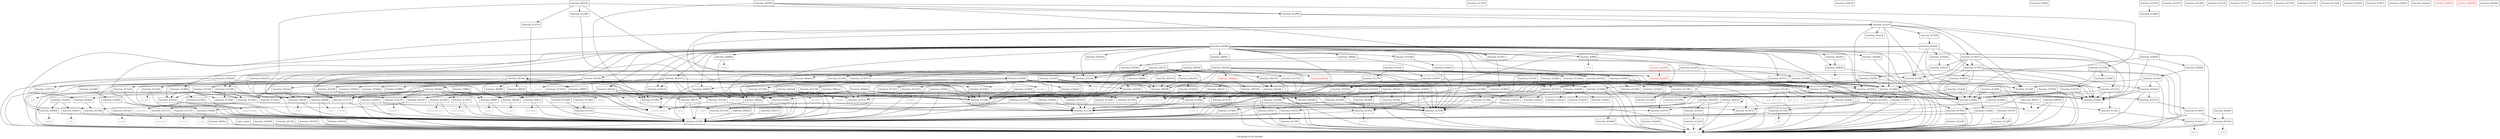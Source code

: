 digraph "Call graph of the module." {
  label="Call graph of the module.";
  node [shape=record];

  Node_function_402ce8 [label="{function_402ce8}"];
  Node_function_402e24 [label="{function_402e24}"];
  Node_function_410370 [label="{function_410370}"];
  Node_function_40ffbc [label="{function_40ffbc}"];
  Node_function_40e348 [label="{function_40e348}"];
  Node_function_40e5a4 [label="{function_40e5a4}"];
  Node_function_40ffe0 [label="{function_40ffe0}"];
  Node_function_40e924 [label="{function_40e924}"];
  Node_function_40a90c [label="{function_40a90c}"];
  Node_function_40fb20 [label="{function_40fb20}"];
  Node_function_40aa34 [label="{function_40aa34}"];
  Node_function_410420 [label="{function_410420}"];
  Node_function_402f30 [label="{function_402f30}"];
  Node_function_410340 [label="{function_410340}"];
  Node_function_4032d0 [label="{function_4032d0}"];
  Node_function_4102e0 [label="{function_4102e0}"];
  Node_function_403420 [label="{function_403420}"];
  Node_function_4102c0 [label="{function_4102c0}"];
  Node_function_4103d0 [label="{function_4103d0}"];
  Node_function_40375c [label="{function_40375c}"];
  Node_function_4039d4 [label="{function_4039d4}"];
  Node_function_410240 [label="{function_410240}"];
  Node_function_403c0c [label="{function_403c0c}"];
  Node_function_40fb80 [label="{function_40fb80}"];
  Node_function_40e95c [label="{function_40e95c}"];
  Node_function_410060 [label="{function_410060}"];
  Node_function_40fee0 [label="{function_40fee0}"];
  Node_function_40d100 [label="{function_40d100}"];
  Node_function_40ff40 [label="{function_40ff40}"];
  Node_function_40d304 [label="{function_40d304}"];
  Node_function_40e9f4 [label="{function_40e9f4}"];
  Node_function_40fbe0 [label="{function_40fbe0}"];
  Node_function_403e24 [label="{function_403e24}"];
  Node_function_40aab4 [label="{function_40aab4}"];
  Node_function_40fc40 [label="{function_40fc40}"];
  Node_function_40f990 [label="{function_40f990}"];
  Node_function_4100c0 [label="{function_4100c0}"];
  Node_function_40f9d0 [label="{function_40f9d0}"];
  Node_function_40fca0 [label="{function_40fca0}"];
  Node_function_40fd00 [label="{function_40fd00}"];
  Node_function_4102a0 [label="{function_4102a0}"];
  Node_function_404188 [label="{function_404188}"];
  Node_function_40fd50 [label="{function_40fd50}"];
  Node_function_4103b0 [label="{function_4103b0}"];
  Node_function_410140 [label="{function_410140}"];
  Node_function_40fa60 [label="{function_40fa60}"];
  Node_function_40fdb0 [label="{function_40fdb0}"];
  Node_function_40a530 [label="{function_40a530}"];
  Node_function_40fe10 [label="{function_40fe10}"];
  Node_function_40c7ec [label="{function_40c7ec}"];
  Node_function_40fad0 [label="{function_40fad0}"];
  Node_function_4101a0 [label="{function_4101a0}"];
  Node_function_40fe70 [label="{function_40fe70}"];
  Node_function_40a5dc [label="{function_40a5dc}"];
  Node_function_40a7a8 [label="{function_40a7a8}"];
  Node_function_410820 [label="{function_410820}"];
  Node_function_410904 [label="{function_410904}"];
  Node_function_4110b0 [label="{function_4110b0}"];
  Node_function_411190 [label="{function_411190}"];
  Node_function_411200 [label="{function_411200}"];
  Node_function_411420 [label="{function_411420}"];
  Node_function_41148c [label="{function_41148c}"];
  Node_function_41291c [label="{function_41291c}"];
  Node_function_410530 [label="{function_410530}"];
  Node_function_4105e8 [label="{function_4105e8}"];
  Node_function_410608 [label="{function_410608}"];
  Node_function_410730 [label="{function_410730}"];
  Node_function_4107a0 [label="{function_4107a0}"];
  Node_function_417eb0 [label="{function_417eb0}"];
  Node_function_417f10 [label="{function_417f10}"];
  Node_function_418110 [label="{function_418110}"];
  Node_function_418180 [label="{function_418180}"];
  Node_function_418310 [label="{function_418310}"];
  Node_function_418450 [label="{function_418450}"];
  Node_function_4187c0 [label="{function_4187c0}"];
  Node_function_418830 [label="{function_418830}"];
  Node_function_418910 [label="{function_418910}"];
  Node_function_418aa0 [label="{function_418aa0}"];
  Node_function_418d20 [label="{function_418d20}"];
  Node_function_418e30 [label="{function_418e30}"];
  Node_function_418e34 [label="{function_418e34}"];
  Node_function_418f00 [label="{function_418f00}"];
  Node_function_418fc0 [label="{function_418fc0}"];
  Node_function_418fc4 [label="{function_418fc4}"];
  Node_function_419010 [label="{function_419010}"];
  Node_function_4190a0 [label="{function_4190a0}"];
  Node_function_419190 [label="{function_419190}"];
  Node_function_41944c [label="{function_41944c}"];
  Node_function_419640 [label="{function_419640}"];
  Node_function_4199a0 [label="{function_4199a0}"];
  Node_function_419ab0 [label="{function_419ab0}"];
  Node_function_419ba0 [label="{function_419ba0}"];
  Node_function_419c50 [label="{function_419c50}"];
  Node_function_419ca0 [label="{function_419ca0}"];
  Node_function_419e00 [label="{function_419e00}"];
  Node_function_419e6c [label="{function_419e6c}"];
  Node_function_41a2a0 [label="{function_41a2a0}"];
  Node_function_41a2f0 [label="{function_41a2f0}"];
  Node_function_41a3a0 [label="{function_41a3a0}"];
  Node_function_41a3e0 [label="{function_41a3e0}"];
  Node_function_41a570 [label="{function_41a570}"];
  Node_function_41a5e0 [label="{function_41a5e0}"];
  Node_function_41a700 [label="{function_41a700}"];
  Node_function_41a860 [label="{function_41a860}"];
  Node_function_41a8b0 [label="{function_41a8b0}"];
  Node_function_41a940 [label="{function_41a940}"];
  Node_function_41a9a0 [label="{function_41a9a0}"];
  Node_function_41aa90 [label="{function_41aa90}"];
  Node_function_41ab00 [label="{function_41ab00}"];
  Node___asm_neg_d_double [color="gray50", fontcolor="gray50", label="{__asm_neg_d_double}"];
  Node___asm_cfc1_i32 [color="gray50", fontcolor="gray50", label="{__asm_cfc1_i32}"];
  Node___asm_ctc1 [color="gray50", fontcolor="gray50", label="{__asm_ctc1}"];
  Node_unknown_0 [color="gray50", fontcolor="gray50", label="{unknown_0}"];
  Node_pipe [color="gray50", fontcolor="gray50", label="{pipe}"];
  Node_access [color="gray50", fontcolor="gray50", label="{access}"];
  Node_chdir [color="gray50", fontcolor="gray50", label="{chdir}"];
  Node_close [color="gray50", fontcolor="gray50", label="{close}"];
  Node_dup2 [color="gray50", fontcolor="gray50", label="{dup2}"];
  Node_fork [color="gray50", fontcolor="gray50", label="{fork}"];
  Node_geteuid [color="gray50", fontcolor="gray50", label="{geteuid}"];
  Node_getpid [color="gray50", fontcolor="gray50", label="{getpid}"];
  Node_getrlimit [color="gray50", fontcolor="gray50", label="{getrlimit}"];
  Node_ioctl [color="gray50", fontcolor="gray50", label="{ioctl}"];
  Node_kill [color="gray50", fontcolor="gray50", label="{kill}"];
  Node_open [color="gray50", fontcolor="gray50", label="{open}"];
  Node_prctl [color="gray50", fontcolor="gray50", label="{prctl}"];
  Node_read [color="gray50", fontcolor="gray50", label="{read}"];
  Node_setsid [color="gray50", fontcolor="gray50", label="{setsid}"];
  Node_sigprocmask [color="gray50", fontcolor="gray50", label="{sigprocmask}"];
  Node_time [color="gray50", fontcolor="gray50", label="{time}"];
  Node_write [color="gray50", fontcolor="gray50", label="{write}"];
  Node_connect [color="gray50", fontcolor="gray50", label="{connect}"];
  Node_getsockname [color="gray50", fontcolor="gray50", label="{getsockname}"];
  Node_getsockopt [color="gray50", fontcolor="gray50", label="{getsockopt}"];
  Node_recv [color="gray50", fontcolor="gray50", label="{recv}"];
  Node_send [color="gray50", fontcolor="gray50", label="{send}"];
  Node_sendto [color="gray50", fontcolor="gray50", label="{sendto}"];
  Node_setsockopt [color="gray50", fontcolor="gray50", label="{setsockopt}"];
  Node_socket [color="gray50", fontcolor="gray50", label="{socket}"];
  Node_sigaction [color="gray50", fontcolor="gray50", label="{sigaction}"];
  Node_execve [color="gray50", fontcolor="gray50", label="{execve}"];
  Node_getegid [color="gray50", fontcolor="gray50", label="{getegid}"];
  Node_getgid [color="gray50", fontcolor="gray50", label="{getgid}"];
  Node_getuid [color="gray50", fontcolor="gray50", label="{getuid}"];
  Node_nanosleep [color="gray50", fontcolor="gray50", label="{nanosleep}"];
  Node_wait4 [color="gray50", fontcolor="gray50", label="{wait4}"];
  Node_brk [color="gray50", fontcolor="gray50", label="{brk}"];
  Node_poll [color="gray50", fontcolor="gray50", label="{poll}"];
  Node_llvm_bswap_i32 [color="gray50", fontcolor="gray50", label="{llvm_bswap_i32}"];
  Node_abort [color="gray50", fontcolor="gray50", label="{abort}"];
  Node_fabsf [color="gray50", fontcolor="gray50", label="{fabsf}"];
  Node_function_411a80 [label="{function_411a80}"];
  Node_function_411b00 [label="{function_411b00}"];
  Node_function_411c20 [label="{function_411c20}"];
  Node_function_411d60 [label="{function_411d60}"];
  Node_function_411df0 [label="{function_411df0}"];
  Node_function_411e30 [label="{function_411e30}"];
  Node_function_411e34 [label="{function_411e34}"];
  Node_function_411f2c [label="{function_411f2c}"];
  Node_function_411f30 [label="{function_411f30}"];
  Node_function_411f60 [label="{function_411f60}"];
  Node_function_411f90 [label="{function_411f90}"];
  Node_function_412050 [label="{function_412050}"];
  Node_function_412110 [label="{function_412110}"];
  Node_function_412210 [label="{function_412210}"];
  Node_function_412310 [label="{function_412310}"];
  Node_function_412360 [label="{function_412360}"];
  Node_function_4124f0 [label="{function_4124f0}"];
  Node_function_412510 [label="{function_412510}"];
  Node_function_412530 [label="{function_412530}"];
  Node_function_4125d0 [label="{function_4125d0}"];
  Node_function_4125f0 [label="{function_4125f0}"];
  Node_function_412630 [label="{function_412630}"];
  Node_function_4126e0 [label="{function_4126e0}"];
  Node_function_412708 [label="{function_412708}"];
  Node_function_412720 [label="{function_412720}"];
  Node_function_412748 [label="{function_412748}"];
  Node_function_412760 [label="{function_412760}"];
  Node_function_412798 [label="{function_412798}"];
  Node_function_412860 [label="{function_412860}"];
  Node_fcntl [color="gray50", fontcolor="gray50", label="{fcntl}"];
  Node_exit [color="gray50", fontcolor="gray50", label="{exit}"];
  Node_function_412940 [label="{function_412940}"];
  Node_function_412990 [label="{function_412990}"];
  Node_function_412a10 [label="{function_412a10}"];
  Node_function_412e70 [label="{function_412e70}"];
  Node_function_412ed0 [label="{function_412ed0}"];
  Node_function_412f30 [label="{function_412f30}"];
  Node_function_412fb0 [label="{function_412fb0}"];
  Node_function_413010 [label="{function_413010}"];
  Node_function_413070 [label="{function_413070}"];
  Node_function_4130f0 [label="{function_4130f0}"];
  Node_function_413170 [label="{function_413170}"];
  Node_function_4131d0 [label="{function_4131d0}"];
  Node_function_413240 [label="{function_413240}"];
  Node_function_413280 [label="{function_413280}"];
  Node_function_413380 [label="{function_413380}"];
  Node_function_4133a8 [label="{function_4133a8}"];
  Node_function_4133d4 [label="{function_4133d4}"];
  Node_function_413410 [label="{function_413410}"];
  Node_function_413600 [label="{function_413600}"];
  Node_function_413790 [label="{function_413790}"];
  Node_function_413850 [label="{function_413850}"];
  Node_function_41387c [label="{function_41387c}"];
  Node_function_413898 [label="{function_413898}"];
  Node_function_413a10 [label="{function_413a10}"];
  Node_function_413a30 [label="{function_413a30}"];
  Node_function_413ad4 [label="{function_413ad4}"];
  Node_function_413b84 [label="{function_413b84}"];
  Node_function_413c54 [label="{function_413c54}"];
  Node_function_413d00 [label="{function_413d00}"];
  Node_function_413e3c [label="{function_413e3c}"];
  Node_function_413eec [label="{function_413eec}"];
  Node_function_414060 [label="{function_414060}"];
  Node_function_4141b0 [label="{function_4141b0}"];
  Node_function_4143f0 [label="{function_4143f0}"];
  Node_function_414410 [label="{function_414410}"];
  Node_function_414680 [label="{function_414680}"];
  Node_function_414770 [label="{function_414770}"];
  Node_function_414840 [label="{function_414840}"];
  Node_function_414a80 [label="{function_414a80}"];
  Node_function_414b44 [label="{function_414b44}"];
  Node_function_414b4c [label="{function_414b4c}"];
  Node_function_414b54 [label="{function_414b54}"];
  Node_function_414bdc [label="{function_414bdc}"];
  Node_function_414c68 [label="{function_414c68}"];
  Node_function_415020 [label="{function_415020}"];
  Node_function_415110 [label="{function_415110}"];
  Node_function_415170 [label="{function_415170}"];
  Node_function_4151d0 [label="{function_4151d0}"];
  Node_function_415230 [label="{function_415230}"];
  Node_function_415290 [label="{function_415290}"];
  Node_function_4152f0 [label="{function_4152f0}"];
  Node_function_415350 [label="{function_415350}"];
  Node_function_4153e0 [label="{function_4153e0}"];
  Node_function_415440 [label="{function_415440}"];
  Node_function_415460 [label="{function_415460}"];
  Node_function_4154d0 [label="{function_4154d0}"];
  Node_function_415510 [label="{function_415510}"];
  Node_function_415600 [label="{function_415600}"];
  Node_function_415650 [label="{function_415650}"];
  Node_function_415770 [label="{function_415770}"];
  Node_function_415950 [label="{function_415950}"];
  Node_function_415a90 [label="{function_415a90}"];
  Node_function_415b20 [label="{function_415b20}"];
  Node_function_415b70 [label="{function_415b70}"];
  Node_function_415cd0 [label="{function_415cd0}"];
  Node_function_416520 [label="{function_416520}"];
  Node_function_416630 [label="{function_416630}"];
  Node_function_416634 [label="{function_416634}"];
  Node_function_416740 [label="{function_416740}"];
  Node_function_416a70 [label="{function_416a70}"];
  Node_function_416ac0 [label="{function_416ac0}"];
  Node_function_416bd0 [label="{function_416bd0}"];
  Node_function_416ca0 [label="{function_416ca0}"];
  Node_function_416ca4 [label="{function_416ca4}"];
  Node_function_416ce0 [label="{function_416ce0}"];
  Node_function_416e00 [label="{function_416e00}"];
  Node_function_417810 [label="{function_417810}"];
  Node_function_417bf0 [label="{function_417bf0}"];
  Node_function_417c60 [label="{function_417c60}"];
  Node_function_417e10 [label="{function_417e10}"];
  Node_function_417e40 [label="{function_417e40}"];
  Node___pseudo_call [color="gray50", fontcolor="gray50", label="{__pseudo_call}"];
  Node___pseudo_branch [color="gray50", fontcolor="gray50", label="{__pseudo_branch}"];
  Node_function_4000cc [label="{function_4000cc}"];
  Node_function_400160 [label="{function_400160}"];
  Node_function_40021c [label="{function_40021c}"];
  Node_entry_point [label="{entry_point}"];
  Node_function_4004cc [label="{function_4004cc}"];
  Node_function_4005f8 [label="{function_4005f8}"];
  Node_function_4007d0 [label="{function_4007d0}"];
  Node_function_4008e8 [color="red", fontcolor="red", label="{function_4008e8}"];
  Node_function_400940 [color="red", fontcolor="red", label="{function_400940}"];
  Node_function_400998 [color="red", fontcolor="red", label="{function_400998}"];
  Node_function_400a2c [label="{function_400a2c}"];
  Node_function_400b94 [color="red", fontcolor="red", label="{function_400b94}"];
  Node_function_400c64 [color="red", fontcolor="red", label="{function_400c64}"];
  Node_function_400ccc [label="{function_400ccc}"];
  Node_function_400d98 [color="red", fontcolor="red", label="{function_400d98}"];
  Node_function_400dfc [label="{function_400dfc}"];
  Node_function_400fc8 [label="{function_400fc8}"];
  Node_function_401080 [label="{function_401080}"];
  Node_function_4012bc [label="{function_4012bc}"];
  Node_function_401554 [label="{function_401554}"];
  Node_function_401b04 [label="{function_401b04}"];
  Node_function_401b7c [label="{function_401b7c}"];
  Node_function_401bf4 [label="{function_401bf4}"];
  Node_function_401d4c [label="{function_401d4c}"];
  Node_function_4021c0 [label="{function_4021c0}"];
  Node_function_40243c [label="{function_40243c}"];
  Node_function_402560 [label="{function_402560}"];
  Node_function_402610 [label="{function_402610}"];
  Node_function_4028a0 [label="{function_4028a0}"];
  Node_function_402940 [label="{function_402940}"];
  Node_function_4029e4 [label="{function_4029e4}"];
  Node_function_402ce8 -> Node_function_40ff40;
  Node_function_402ce8 -> Node_function_40fbe0;
  Node_function_402ce8 -> Node_function_411d60;
  Node_function_402ce8 -> Node_function_412210;
  Node_function_402ce8 -> Node_function_40243c;
  Node_function_402ce8 -> Node_function_402940;
  Node_function_402e24 -> Node_function_4005f8;
  Node_function_40ffbc -> Node_function_40ff40;
  Node_function_40e348 -> Node_function_403420;
  Node_function_40e348 -> Node_function_40fbe0;
  Node_function_40e348 -> Node_abort;
  Node_function_40e348 -> Node_function_411d60;
  Node_function_40e348 -> Node_function_411e30;
  Node_function_40e348 -> Node_function_411f60;
  Node_function_40e348 -> Node_function_413170;
  Node_function_40e348 -> Node_function_4143f0;
  Node_function_40e5a4 -> Node_function_40ff40;
  Node_function_40e5a4 -> Node_function_40fbe0;
  Node_function_40e5a4 -> Node_function_40fe70;
  Node_function_40e5a4 -> Node_function_411d60;
  Node_function_40e5a4 -> Node_function_411f60;
  Node_function_40e5a4 -> Node_function_412210;
  Node_function_40e5a4 -> Node_function_412748;
  Node_function_40e5a4 -> Node_function_412940;
  Node_function_40e5a4 -> Node_function_412e70;
  Node_function_40e5a4 -> Node_function_412ed0;
  Node_function_40e5a4 -> Node_function_413170;
  Node_function_40e5a4 -> Node_function_40243c;
  Node_function_40ffe0 -> Node_prctl;
  Node_function_40ffe0 -> Node___pseudo_call;
  Node_function_40a90c -> Node_function_4005f8;
  Node_function_40fb20 -> Node_access;
  Node_function_40fb20 -> Node___pseudo_call;
  Node_function_40aa34 -> Node_function_40fbe0;
  Node_function_410420 -> Node_function_410904;
  Node_function_410420 -> Node_function_4105e8;
  Node_function_402f30 -> Node_function_4100c0;
  Node_function_402f30 -> Node_function_411d60;
  Node_function_402f30 -> Node___pseudo_call;
  Node_function_402f30 -> Node_function_401bf4;
  Node_function_4032d0 -> Node_function_41291c;
  Node_function_4032d0 -> Node_function_411f60;
  Node_function_4032d0 -> Node_function_412798;
  Node_function_4032d0 -> Node_function_412990;
  Node_function_4102e0 -> Node_write;
  Node_function_4102e0 -> Node___pseudo_call;
  Node_function_403420 -> Node_function_4100c0;
  Node_function_403420 -> Node_function_40f9d0;
  Node_function_403420 -> Node_function_4103b0;
  Node_function_403420 -> Node_function_411d60;
  Node_function_403420 -> Node_function_412748;
  Node_function_403420 -> Node_function_412e70;
  Node_function_403420 -> Node_function_412f30;
  Node_function_403420 -> Node___pseudo_call;
  Node_function_403420 -> Node_function_4028a0;
  Node_function_4102c0 -> Node___pseudo_branch;
  Node_function_4103d0 -> Node_function_410420;
  Node_function_40375c -> Node_function_40fca0;
  Node_function_40375c -> Node_function_413410;
  Node_function_40375c -> Node_function_413600;
  Node_function_4039d4 -> Node_function_413010;
  Node_function_410240 -> Node_function_4103b0;
  Node_function_410240 -> Node_time;
  Node_function_403c0c -> Node_function_411f90;
  Node_function_40fb80 -> Node_function_4103b0;
  Node_function_40fb80 -> Node_chdir;
  Node_function_40e95c -> Node_function_40fb20;
  Node_function_410060 -> Node_function_4103b0;
  Node_function_410060 -> Node_read;
  Node_function_40fee0 -> Node_function_4103b0;
  Node_function_40fee0 -> Node_kill;
  Node_function_40d100 -> Node_function_410240;
  Node_function_40d100 -> Node_function_4124f0;
  Node_function_40d100 -> Node_function_412510;
  Node_function_40d100 -> Node_function_412990;
  Node_function_40d100 -> Node_function_413170;
  Node_function_40ff40 -> Node_function_4103b0;
  Node_function_40ff40 -> Node_open;
  Node_function_40d304 -> Node___pseudo_call;
  Node_function_40e9f4 -> Node_function_410370;
  Node_function_40e9f4 -> Node_function_40e348;
  Node_function_40e9f4 -> Node_function_40e5a4;
  Node_function_40e9f4 -> Node_function_40ffe0;
  Node_function_40e9f4 -> Node_function_40e924;
  Node_function_40e9f4 -> Node_function_40fb20;
  Node_function_40e9f4 -> Node_function_4102c0;
  Node_function_40e9f4 -> Node_function_4103d0;
  Node_function_40e9f4 -> Node_function_40375c;
  Node_function_40e9f4 -> Node_function_410240;
  Node_function_40e9f4 -> Node_function_40fb80;
  Node_function_40e9f4 -> Node_function_40e95c;
  Node_function_40e9f4 -> Node_function_40d304;
  Node_function_40e9f4 -> Node_function_40fca0;
  Node_function_40e9f4 -> Node_function_40fd50;
  Node_function_40e9f4 -> Node_function_40fdb0;
  Node_function_40e9f4 -> Node_function_41291c;
  Node_function_40e9f4 -> Node_function_411d60;
  Node_function_40e9f4 -> Node_function_411f30;
  Node_function_40e9f4 -> Node_function_411f60;
  Node_function_40e9f4 -> Node_function_411f90;
  Node_function_40e9f4 -> Node_function_412050;
  Node_function_40e9f4 -> Node_function_412210;
  Node_function_40e9f4 -> Node_function_4125d0;
  Node_function_40e9f4 -> Node_function_413280;
  Node_function_40e9f4 -> Node_function_413410;
  Node_function_40e9f4 -> Node_function_413600;
  Node_function_40e9f4 -> Node_function_413c54;
  Node_function_40e9f4 -> Node_function_414680;
  Node_function_40e9f4 -> Node_function_414840;
  Node_function_40e9f4 -> Node___pseudo_call;
  Node_function_40e9f4 -> Node_function_4004cc;
  Node_function_40e9f4 -> Node_function_400dfc;
  Node_function_40e9f4 -> Node_function_401b7c;
  Node_function_40e9f4 -> Node_function_401bf4;
  Node_function_40e9f4 -> Node_function_401d4c;
  Node_function_40e9f4 -> Node_function_4021c0;
  Node_function_40e9f4 -> Node_function_40243c;
  Node_function_40fbe0 -> Node_function_4103b0;
  Node_function_40fbe0 -> Node_close;
  Node_function_403e24 -> Node_function_4039d4;
  Node_function_403e24 -> Node_function_403c0c;
  Node_function_403e24 -> Node_function_412210;
  Node_function_403e24 -> Node_function_412fb0;
  Node_function_403e24 -> Node___pseudo_call;
  Node_function_40aab4 -> Node_function_40aa34;
  Node_function_40aab4 -> Node_function_410240;
  Node_function_40aab4 -> Node_function_40f9d0;
  Node_function_40aab4 -> Node_function_404188;
  Node_function_40aab4 -> Node_function_4103b0;
  Node_function_40aab4 -> Node_function_411d60;
  Node_function_40aab4 -> Node_function_411f90;
  Node_function_40aab4 -> Node_function_412748;
  Node_function_40aab4 -> Node_function_412e70;
  Node_function_40aab4 -> Node_function_413010;
  Node_function_40aab4 -> Node_function_413170;
  Node_function_40aab4 -> Node_function_413410;
  Node_function_40aab4 -> Node_function_413c54;
  Node_function_40aab4 -> Node___pseudo_call;
  Node_function_40aab4 -> Node___pseudo_branch;
  Node_function_40aab4 -> Node_function_4005f8;
  Node_function_40aab4 -> Node_function_400940;
  Node_function_40aab4 -> Node_function_400b94;
  Node_function_40aab4 -> Node_function_400c64;
  Node_function_40aab4 -> Node_function_401bf4;
  Node_function_40fc40 -> Node_function_4103b0;
  Node_function_40fc40 -> Node_dup2;
  Node_function_40f990 -> Node_pipe;
  Node_function_40f990 -> Node___pseudo_branch;
  Node_function_4100c0 -> Node_function_4103b0;
  Node_function_40f9d0 -> Node_fcntl;
  Node_function_40f9d0 -> Node___pseudo_call;
  Node_function_40fca0 -> Node_function_4103b0;
  Node_function_40fca0 -> Node_fork;
  Node_function_40fd00 -> Node_function_40fe10;
  Node_function_4102a0 -> Node_function_40fca0;
  Node_function_404188 -> Node_function_413a10;
  Node_function_404188 -> Node___pseudo_call;
  Node_function_404188 -> Node_function_401b7c;
  Node_function_40fd50 -> Node_function_4103b0;
  Node_function_40fd50 -> Node_geteuid;
  Node_function_410140 -> Node_function_4103b0;
  Node_function_410140 -> Node_setsid;
  Node_function_40fa60 -> Node_function_4103b0;
  Node_function_40fdb0 -> Node_function_4103b0;
  Node_function_40fdb0 -> Node_getpid;
  Node_function_40a530 -> Node_function_4126e0;
  Node_function_40a530 -> Node_function_4005f8;
  Node_function_40fe10 -> Node_function_4103b0;
  Node_function_40fe10 -> Node_getrlimit;
  Node_function_40c7ec -> Node_function_40a90c;
  Node_function_40c7ec -> Node_function_410240;
  Node_function_40c7ec -> Node_function_40a530;
  Node_function_40c7ec -> Node_function_40a5dc;
  Node_function_40c7ec -> Node_function_40a7a8;
  Node_function_40c7ec -> Node_function_411d60;
  Node_function_40c7ec -> Node_function_411f30;
  Node_function_40c7ec -> Node_function_4125d0;
  Node_function_40c7ec -> Node_function_412720;
  Node_function_40c7ec -> Node_function_412748;
  Node_function_40c7ec -> Node_function_413070;
  Node_function_40c7ec -> Node_function_4130f0;
  Node_function_40c7ec -> Node_function_413170;
  Node_function_40c7ec -> Node_function_4005f8;
  Node_function_40c7ec -> Node_function_4028a0;
  Node_function_40fad0 -> Node_exit;
  Node_function_4101a0 -> Node_function_4103b0;
  Node_function_4101a0 -> Node_sigprocmask;
  Node_function_40fe70 -> Node_function_4103b0;
  Node_function_40fe70 -> Node_ioctl;
  Node_function_40a7a8 -> Node_function_40a5dc;
  Node_function_40a7a8 -> Node_function_411c20;
  Node_function_40a7a8 -> Node_function_412748;
  Node_function_40a7a8 -> Node_function_413410;
  Node_function_40a7a8 -> Node_function_413600;
  Node_function_410820 -> Node_function_411f90;
  Node_function_410820 -> Node_function_415770;
  Node_function_410820 -> Node___pseudo_call;
  Node_function_410904 -> Node_function_4110b0;
  Node_function_410904 -> Node_function_411190;
  Node_function_410904 -> Node_function_411200;
  Node_function_410904 -> Node_function_41148c;
  Node_function_410904 -> Node_function_411f90;
  Node_function_410904 -> Node_function_412310;
  Node_function_410904 -> Node_function_415770;
  Node_function_410904 -> Node_function_415a90;
  Node_function_410904 -> Node_function_415b20;
  Node_function_410904 -> Node_function_415b70;
  Node_function_410904 -> Node___pseudo_call;
  Node_function_4110b0 -> Node_function_41148c;
  Node_function_4110b0 -> Node_function_411d60;
  Node_function_411190 -> Node_function_411200;
  Node_function_41148c -> Node_function_411c20;
  Node_function_41148c -> Node___pseudo_call;
  Node_function_41291c -> Node_function_412860;
  Node_function_410530 -> Node_function_4103b0;
  Node_function_410530 -> Node_function_4125f0;
  Node_function_4105e8 -> Node_function_411c20;
  Node_function_410608 -> Node___pseudo_call;
  Node_function_410730 -> Node_function_415650;
  Node_function_4107a0 -> Node_function_415770;
  Node_function_417eb0 -> Node_function_4103b0;
  Node_function_417eb0 -> Node_poll;
  Node_function_417f10 -> Node_function_418910;
  Node_function_417f10 -> Node_function_418aa0;
  Node_function_417f10 -> Node_function_413600;
  Node_function_417f10 -> Node_function_414b44;
  Node_function_417f10 -> Node_function_414b4c;
  Node_function_417f10 -> Node___pseudo_call;
  Node_function_418110 -> Node_function_418450;
  Node_function_418110 -> Node___pseudo_call;
  Node_function_418180 -> Node_function_4103b0;
  Node_function_418180 -> Node_function_414b44;
  Node_function_418180 -> Node_function_414b4c;
  Node_function_418180 -> Node___pseudo_call;
  Node_function_418310 -> Node_function_4103b0;
  Node_function_418450 -> Node_function_4105e8;
  Node_function_418450 -> Node_function_413410;
  Node_function_418450 -> Node_function_413600;
  Node_function_418450 -> Node___pseudo_call;
  Node_function_4187c0 -> Node_function_41a2f0;
  Node_function_418830 -> Node_function_418d20;
  Node_function_418830 -> Node_function_414b44;
  Node_function_418830 -> Node_function_414b4c;
  Node_function_418910 -> Node_function_413600;
  Node_function_418910 -> Node_function_414b44;
  Node_function_418910 -> Node_function_414b4c;
  Node_function_418aa0 -> Node_function_410730;
  Node_function_418aa0 -> Node_function_414b44;
  Node_function_418aa0 -> Node_function_414b4c;
  Node_function_418aa0 -> Node___pseudo_call;
  Node_function_418d20 -> Node_function_41a3e0;
  Node_function_419010 -> Node_function_411c20;
  Node_function_419010 -> Node_function_411f90;
  Node_function_419010 -> Node_function_413410;
  Node_function_4190a0 -> Node_function_411c20;
  Node_function_419190 -> Node_function_4103b0;
  Node_function_419190 -> Node_function_41a3a0;
  Node_function_419190 -> Node_function_411c20;
  Node_function_419190 -> Node_function_411d60;
  Node_function_419190 -> Node_function_411e30;
  Node_function_419190 -> Node___pseudo_call;
  Node_function_41944c -> Node_function_4103b0;
  Node_function_41944c -> Node_function_411d60;
  Node_function_41944c -> Node_function_411f60;
  Node_function_41944c -> Node_function_411f90;
  Node_function_419640 -> Node_function_4103b0;
  Node_function_419640 -> Node_function_411d60;
  Node_function_419640 -> Node_function_411f90;
  Node_function_419640 -> Node___pseudo_call;
  Node_function_419ba0 -> Node_function_41a5e0;
  Node_function_419c50 -> Node_function_41a860;
  Node_function_419ca0 -> Node_function_419010;
  Node_function_419ca0 -> Node_function_41a700;
  Node_function_419e00 -> Node_function_418110;
  Node_function_419e6c -> Node_function_4103b0;
  Node_function_419e6c -> Node_function_417f10;
  Node_function_419e6c -> Node_function_419190;
  Node_function_419e6c -> Node_function_419e00;
  Node_function_419e6c -> Node_function_411f30;
  Node_function_419e6c -> Node___pseudo_call;
  Node_function_41a2a0 -> Node_function_40fee0;
  Node_function_41a2a0 -> Node_function_40fdb0;
  Node_function_41a2f0 -> Node___pseudo_call;
  Node_function_41a3e0 -> Node_function_418aa0;
  Node_function_41a3e0 -> Node_function_41a9a0;
  Node_function_41a3e0 -> Node___pseudo_call;
  Node_function_41a5e0 -> Node_function_411c20;
  Node_function_41a5e0 -> Node_function_411e30;
  Node_function_41a5e0 -> Node_function_411f90;
  Node_function_41a700 -> Node_function_411c20;
  Node_function_41a8b0 -> Node_function_410060;
  Node_function_41a940 -> Node_function_41a8b0;
  Node_function_41a9a0 -> Node_function_4103b0;
  Node_function_41a9a0 -> Node___pseudo_call;
  Node_function_41aa90 -> Node___pseudo_call;
  Node_function_41ab00 -> Node___pseudo_call;
  Node_function_411a80 -> Node_function_411b00;
  Node_function_411a80 -> Node_function_411f90;
  Node_function_411b00 -> Node_function_415770;
  Node_function_411b00 -> Node_function_415950;
  Node_function_411b00 -> Node___pseudo_call;
  Node_function_412310 -> Node_function_412360;
  Node_function_412360 -> Node_function_4103b0;
  Node_function_412360 -> Node_function_411c20;
  Node_function_412360 -> Node_function_411f90;
  Node_function_412360 -> Node_function_415b70;
  Node_function_4124f0 -> Node_function_416740;
  Node_function_412510 -> Node___pseudo_branch;
  Node_function_4125d0 -> Node_function_416bd0;
  Node_function_4125f0 -> Node___pseudo_call;
  Node_function_412630 -> Node_function_40fe70;
  Node_function_412630 -> Node_function_411d60;
  Node_function_412630 -> Node_function_416a70;
  Node_function_4126e0 -> Node_llvm_bswap_i32;
  Node_function_412720 -> Node_llvm_bswap_i32;
  Node_function_412798 -> Node_function_415440;
  Node_function_412798 -> Node_function_415600;
  Node_function_412860 -> Node_llvm_bswap_i32;
  Node_function_412860 -> Node_function_415b70;
  Node_function_412940 -> Node___pseudo_call;
  Node_function_412990 -> Node_function_412a10;
  Node_function_412990 -> Node_function_415440;
  Node_function_412a10 -> Node_function_4103b0;
  Node_function_412a10 -> Node_function_411c20;
  Node_function_412a10 -> Node_function_412050;
  Node_function_412a10 -> Node_function_413600;
  Node_function_412a10 -> Node_function_414b44;
  Node_function_412a10 -> Node_function_414b4c;
  Node_function_412a10 -> Node_function_416ce0;
  Node_function_412a10 -> Node_function_416e00;
  Node_function_412a10 -> Node_function_417810;
  Node_function_412a10 -> Node_function_417bf0;
  Node_function_412a10 -> Node___pseudo_call;
  Node_function_412e70 -> Node_function_4103b0;
  Node_function_412e70 -> Node_connect;
  Node_function_412ed0 -> Node_function_4103b0;
  Node_function_412ed0 -> Node_getsockname;
  Node_function_412f30 -> Node_function_4103b0;
  Node_function_412f30 -> Node_getsockopt;
  Node_function_412fb0 -> Node_function_4103b0;
  Node_function_412fb0 -> Node_recv;
  Node_function_413010 -> Node_function_4103b0;
  Node_function_413010 -> Node_send;
  Node_function_413070 -> Node_function_4103b0;
  Node_function_413070 -> Node_sendto;
  Node_function_4130f0 -> Node_function_4103b0;
  Node_function_4130f0 -> Node_setsockopt;
  Node_function_413170 -> Node_function_4103b0;
  Node_function_413170 -> Node_socket;
  Node_function_4131d0 -> Node_function_4103b0;
  Node_function_4131d0 -> Node_function_4133a8;
  Node_function_413240 -> Node_function_411d60;
  Node_function_413280 -> Node_function_4103b0;
  Node_function_413280 -> Node_function_413380;
  Node_function_413280 -> Node_function_4133a8;
  Node_function_413280 -> Node_function_415020;
  Node_function_413410 -> Node_function_413790;
  Node_function_413410 -> Node_function_413898;
  Node_function_413410 -> Node_function_414b44;
  Node_function_413410 -> Node_function_415350;
  Node_function_413410 -> Node___pseudo_call;
  Node_function_413600 -> Node_function_413898;
  Node_function_413600 -> Node_function_414b44;
  Node_function_413600 -> Node_function_415350;
  Node_function_413600 -> Node___pseudo_call;
  Node_function_413898 -> Node___pseudo_call;
  Node_function_413a10 -> Node_function_413a30;
  Node_function_413a30 -> Node___pseudo_call;
  Node_function_413ad4 -> Node_function_413d00;
  Node_function_413ad4 -> Node_function_414b44;
  Node_function_413ad4 -> Node_function_414b4c;
  Node_function_413b84 -> Node_function_414060;
  Node_function_413b84 -> Node_function_414b44;
  Node_function_413b84 -> Node_function_414b4c;
  Node_function_413c54 -> Node_function_413eec;
  Node_function_413c54 -> Node_function_414b44;
  Node_function_413c54 -> Node_function_414b4c;
  Node_function_413d00 -> Node_function_4103b0;
  Node_function_413e3c -> Node_fabsf;
  Node_function_413eec -> Node_function_413e3c;
  Node_function_414060 -> Node_function_4103b0;
  Node_function_414060 -> Node_function_413eec;
  Node_function_4141b0 -> Node_function_40fca0;
  Node_function_4141b0 -> Node_function_40fad0;
  Node_function_4141b0 -> Node_function_413280;
  Node_function_4141b0 -> Node_function_414770;
  Node_function_4141b0 -> Node_function_4153e0;
  Node_function_4141b0 -> Node___pseudo_call;
  Node_function_4143f0 -> Node_function_414410;
  Node_function_414410 -> Node___pseudo_call;
  Node_function_414410 -> Node___pseudo_branch;
  Node_function_414680 -> Node_function_40fad0;
  Node_function_414680 -> Node_function_410608;
  Node_function_414680 -> Node_function_414a80;
  Node_function_414680 -> Node_function_414b44;
  Node_function_414680 -> Node_function_414b4c;
  Node_function_414680 -> Node___pseudo_call;
  Node_function_414770 -> Node___pseudo_call;
  Node_function_414840 -> Node_function_4103b0;
  Node_function_414840 -> Node_function_4101a0;
  Node_function_414840 -> Node_function_413380;
  Node_function_414840 -> Node_function_4133a8;
  Node_function_414840 -> Node_function_415020;
  Node_function_414840 -> Node_function_4152f0;
  Node_function_414840 -> Node___pseudo_call;
  Node_function_414a80 -> Node___pseudo_call;
  Node_function_414a80 -> Node___pseudo_branch;
  Node_function_414b54 -> Node_function_40ff40;
  Node_function_414b54 -> Node_function_40f9d0;
  Node_function_414b54 -> Node_function_417c60;
  Node_function_414bdc -> Node_function_410530;
  Node_function_414bdc -> Node_unknown_0;
  Node_function_414c68 -> Node_function_40fd50;
  Node_function_414c68 -> Node_function_4103b0;
  Node_function_414c68 -> Node_function_411c20;
  Node_function_414c68 -> Node_function_411d60;
  Node_function_414c68 -> Node_function_414680;
  Node_function_414c68 -> Node_function_414bdc;
  Node_function_414c68 -> Node_function_4151d0;
  Node_function_414c68 -> Node_function_415230;
  Node_function_414c68 -> Node_function_415290;
  Node_function_414c68 -> Node_function_415440;
  Node_function_414c68 -> Node_function_417e10;
  Node_function_414c68 -> Node___pseudo_call;
  Node_function_415020 -> Node_function_411c20;
  Node_function_415020 -> Node_function_415110;
  Node_function_415110 -> Node_function_4103b0;
  Node_function_415110 -> Node_sigaction;
  Node_function_415170 -> Node_function_4103b0;
  Node_function_415170 -> Node_execve;
  Node_function_4151d0 -> Node_function_4103b0;
  Node_function_4151d0 -> Node_getegid;
  Node_function_415230 -> Node_function_4103b0;
  Node_function_415230 -> Node_getgid;
  Node_function_415290 -> Node_function_4103b0;
  Node_function_415290 -> Node_getuid;
  Node_function_4152f0 -> Node_function_4103b0;
  Node_function_4152f0 -> Node_nanosleep;
  Node_function_415350 -> Node_function_417e40;
  Node_function_415350 -> Node___pseudo_call;
  Node_function_4153e0 -> Node_function_4103b0;
  Node_function_4153e0 -> Node_wait4;
  Node_function_415460 -> Node_function_415510;
  Node_function_4154d0 -> Node_function_415510;
  Node_function_415510 -> Node_function_4103b0;
  Node_function_415600 -> Node_function_416520;
  Node_function_415650 -> Node_function_4102e0;
  Node_function_415770 -> Node_function_410730;
  Node_function_415770 -> Node_function_411c20;
  Node_function_415770 -> Node_function_416630;
  Node_function_415770 -> Node_function_416ac0;
  Node_function_415770 -> Node___pseudo_call;
  Node_function_415770 -> Node___pseudo_branch;
  Node_function_415950 -> Node_function_4103b0;
  Node_function_415950 -> Node___pseudo_call;
  Node_function_415cd0 -> Node___asm_neg_d_double;
  Node_function_415cd0 -> Node___asm_cfc1_i32;
  Node_function_415cd0 -> Node___asm_ctc1;
  Node_function_415cd0 -> Node_function_411d60;
  Node_function_415cd0 -> Node___pseudo_call;
  Node_function_416520 -> Node_function_414b44;
  Node_function_416520 -> Node_function_414b4c;
  Node_function_416520 -> Node_function_415950;
  Node_function_416520 -> Node___pseudo_call;
  Node_function_416740 -> Node_function_411c20;
  Node_function_416740 -> Node___pseudo_branch;
  Node_function_416a70 -> Node_function_411c20;
  Node_function_416bd0 -> Node_function_418e30;
  Node_function_416bd0 -> Node_function_418fc0;
  Node_function_416bd0 -> Node_function_416ca0;
  Node_function_416e00 -> Node_function_40fbe0;
  Node_function_416e00 -> Node_function_4103b0;
  Node_function_416e00 -> Node_function_417eb0;
  Node_function_416e00 -> Node_function_418f00;
  Node_function_416e00 -> Node_function_419190;
  Node_function_416e00 -> Node_function_4199a0;
  Node_function_416e00 -> Node_function_419ab0;
  Node_function_416e00 -> Node_function_419ba0;
  Node_function_416e00 -> Node_function_411c20;
  Node_function_416e00 -> Node_function_411d60;
  Node_function_416e00 -> Node_function_411f90;
  Node_function_416e00 -> Node_function_412050;
  Node_function_416e00 -> Node_function_412940;
  Node_function_416e00 -> Node_function_412e70;
  Node_function_416e00 -> Node_function_412fb0;
  Node_function_416e00 -> Node_function_413010;
  Node_function_416e00 -> Node_function_413170;
  Node_function_416e00 -> Node_function_413410;
  Node_function_416e00 -> Node_function_413600;
  Node_function_416e00 -> Node_function_414b44;
  Node_function_416e00 -> Node_function_414b4c;
  Node_function_416e00 -> Node_function_415440;
  Node_function_416e00 -> Node___pseudo_call;
  Node_function_417810 -> Node_function_417f10;
  Node_function_417810 -> Node_function_418110;
  Node_function_417810 -> Node_function_411f30;
  Node_function_417810 -> Node_function_414b44;
  Node_function_417810 -> Node_function_414b4c;
  Node_function_417810 -> Node_function_415440;
  Node_function_417810 -> Node___pseudo_call;
  Node_function_417bf0 -> Node_function_419e6c;
  Node_function_417c60 -> Node_function_4101a0;
  Node_function_417c60 -> Node_function_41a2a0;
  Node_function_417c60 -> Node_function_4133a8;
  Node_function_417c60 -> Node_function_414b44;
  Node_function_417c60 -> Node_function_415020;
  Node_function_417c60 -> Node___pseudo_call;
  Node_function_417e40 -> Node_function_4103b0;
  Node_function_417e40 -> Node_brk;
  Node_function_4000cc -> Node___pseudo_call;
  Node_function_400160 -> Node_unknown_0;
  Node_function_400160 -> Node___pseudo_call;
  Node_function_40021c -> Node_unknown_0;
  Node_entry_point -> Node___pseudo_call;
  Node_function_4007d0 -> Node_function_412530;
  Node_function_400998 -> Node_function_400940;
  Node_function_400a2c -> Node_function_4100c0;
  Node_function_400a2c -> Node_function_412fb0;
  Node_function_400b94 -> Node_function_4007d0;
  Node_function_400b94 -> Node_function_400a2c;
  Node_function_400ccc -> Node_function_40fbe0;
  Node_function_400ccc -> Node_function_411d60;
  Node_function_400dfc -> Node_function_410340;
  Node_function_400dfc -> Node_function_411f90;
  Node_function_400fc8 -> Node_function_4102e0;
  Node_function_401080 -> Node___pseudo_call;
  Node_function_4012bc -> Node___pseudo_call;
  Node_function_401554 -> Node___pseudo_call;
  Node_function_401b04 -> Node___pseudo_call;
  Node_function_401b7c -> Node___pseudo_call;
  Node_function_401bf4 -> Node_function_411d60;
  Node_function_401bf4 -> Node_function_411f90;
  Node_function_401bf4 -> Node_function_413010;
  Node_function_401bf4 -> Node_function_413410;
  Node_function_401bf4 -> Node_function_413600;
  Node_function_401bf4 -> Node___pseudo_call;
  Node_function_401d4c -> Node_function_40fbe0;
  Node_function_401d4c -> Node_function_40fc40;
  Node_function_401d4c -> Node_function_40f990;
  Node_function_401d4c -> Node_function_40fd00;
  Node_function_401d4c -> Node_function_4102a0;
  Node_function_401d4c -> Node_function_40fad0;
  Node_function_401d4c -> Node_function_411d60;
  Node_function_401d4c -> Node_function_413410;
  Node_function_401d4c -> Node_function_414770;
  Node_function_401d4c -> Node___pseudo_call;
  Node_function_4021c0 -> Node_function_4102c0;
  Node_function_4021c0 -> Node_function_40fbe0;
  Node_function_4021c0 -> Node_function_4103b0;
  Node_function_4021c0 -> Node_function_4101a0;
  Node_function_4021c0 -> Node_function_4131d0;
  Node_function_4021c0 -> Node_function_413240;
  Node_function_40243c -> Node_function_410060;
  Node_function_402610 -> Node_function_410370;
  Node_function_402610 -> Node___pseudo_call;
  Node_function_402610 -> Node_function_402610;
  Node_function_4028a0 -> Node_function_412940;
  Node_function_402940 -> Node_function_410370;
  Node_function_4029e4 -> Node_function_40ff40;
  Node_function_4029e4 -> Node_function_40fbe0;
  Node_function_4029e4 -> Node_function_411d60;
  Node_function_4029e4 -> Node_function_411e30;
  Node_function_4029e4 -> Node_function_411f60;
  Node_function_4029e4 -> Node_function_411f90;
  Node_function_4029e4 -> Node_function_412210;
  Node_function_4029e4 -> Node___pseudo_call;
  Node_function_4029e4 -> Node_function_40243c;
  Node_function_4029e4 -> Node_function_402940;
}
